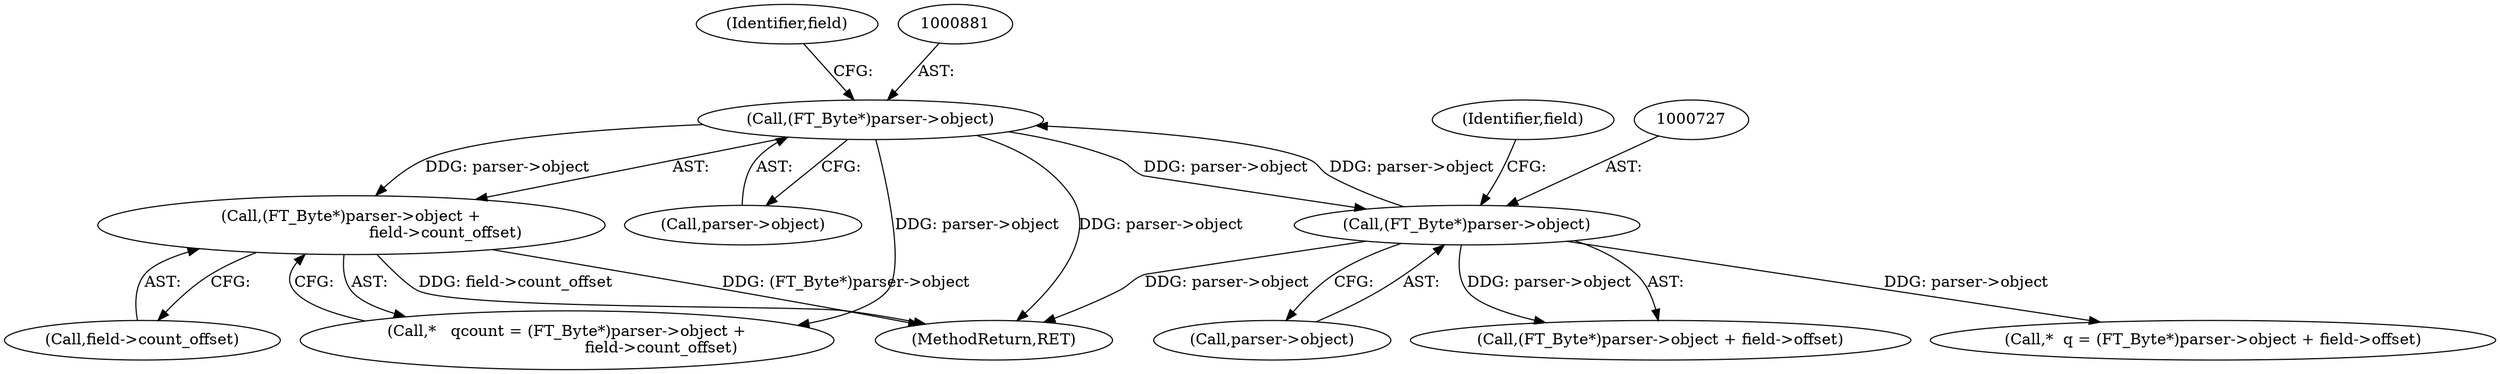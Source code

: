 digraph "0_savannah_beecf80a6deecbaf5d264d4f864451bde4fe98b8@pointer" {
"1000879" [label="(Call,(FT_Byte*)parser->object +\n                                      field->count_offset)"];
"1000880" [label="(Call,(FT_Byte*)parser->object)"];
"1000726" [label="(Call,(FT_Byte*)parser->object)"];
"1000726" [label="(Call,(FT_Byte*)parser->object)"];
"1000732" [label="(Identifier,field)"];
"1000728" [label="(Call,parser->object)"];
"1001026" [label="(MethodReturn,RET)"];
"1000877" [label="(Call,*   qcount = (FT_Byte*)parser->object +\n                                      field->count_offset)"];
"1000723" [label="(Call,*  q = (FT_Byte*)parser->object + field->offset)"];
"1000885" [label="(Call,field->count_offset)"];
"1000882" [label="(Call,parser->object)"];
"1000725" [label="(Call,(FT_Byte*)parser->object + field->offset)"];
"1000879" [label="(Call,(FT_Byte*)parser->object +\n                                      field->count_offset)"];
"1000886" [label="(Identifier,field)"];
"1000880" [label="(Call,(FT_Byte*)parser->object)"];
"1000879" -> "1000877"  [label="AST: "];
"1000879" -> "1000885"  [label="CFG: "];
"1000880" -> "1000879"  [label="AST: "];
"1000885" -> "1000879"  [label="AST: "];
"1000877" -> "1000879"  [label="CFG: "];
"1000879" -> "1001026"  [label="DDG: field->count_offset"];
"1000879" -> "1001026"  [label="DDG: (FT_Byte*)parser->object"];
"1000880" -> "1000879"  [label="DDG: parser->object"];
"1000880" -> "1000882"  [label="CFG: "];
"1000881" -> "1000880"  [label="AST: "];
"1000882" -> "1000880"  [label="AST: "];
"1000886" -> "1000880"  [label="CFG: "];
"1000880" -> "1001026"  [label="DDG: parser->object"];
"1000880" -> "1000726"  [label="DDG: parser->object"];
"1000880" -> "1000877"  [label="DDG: parser->object"];
"1000726" -> "1000880"  [label="DDG: parser->object"];
"1000726" -> "1000725"  [label="AST: "];
"1000726" -> "1000728"  [label="CFG: "];
"1000727" -> "1000726"  [label="AST: "];
"1000728" -> "1000726"  [label="AST: "];
"1000732" -> "1000726"  [label="CFG: "];
"1000726" -> "1001026"  [label="DDG: parser->object"];
"1000726" -> "1000723"  [label="DDG: parser->object"];
"1000726" -> "1000725"  [label="DDG: parser->object"];
}
